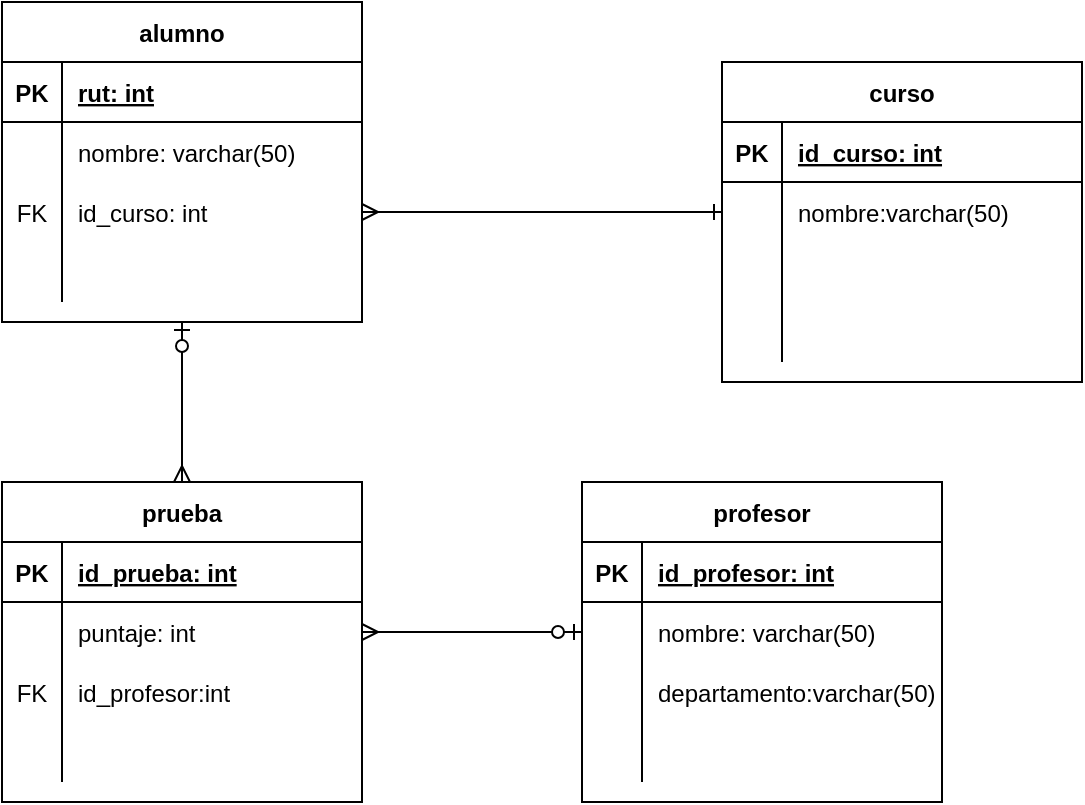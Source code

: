 <mxfile version="13.9.9" type="device"><diagram id="C5RBs43oDa-KdzZeNtuy" name="Page-1"><mxGraphModel dx="868" dy="393" grid="1" gridSize="10" guides="1" tooltips="1" connect="1" arrows="1" fold="1" page="1" pageScale="1" pageWidth="827" pageHeight="1169" math="0" shadow="0"><root><mxCell id="WIyWlLk6GJQsqaUBKTNV-0"/><mxCell id="WIyWlLk6GJQsqaUBKTNV-1" parent="WIyWlLk6GJQsqaUBKTNV-0"/><mxCell id="ZoA5RCvYKVBGBtD6tUts-20" value="alumno" style="shape=table;startSize=30;container=1;collapsible=1;childLayout=tableLayout;fixedRows=1;rowLines=0;fontStyle=1;align=center;resizeLast=1;" vertex="1" parent="WIyWlLk6GJQsqaUBKTNV-1"><mxGeometry x="90" y="30" width="180" height="160" as="geometry"/></mxCell><mxCell id="ZoA5RCvYKVBGBtD6tUts-21" value="" style="shape=partialRectangle;collapsible=0;dropTarget=0;pointerEvents=0;fillColor=none;top=0;left=0;bottom=1;right=0;points=[[0,0.5],[1,0.5]];portConstraint=eastwest;" vertex="1" parent="ZoA5RCvYKVBGBtD6tUts-20"><mxGeometry y="30" width="180" height="30" as="geometry"/></mxCell><mxCell id="ZoA5RCvYKVBGBtD6tUts-22" value="PK" style="shape=partialRectangle;connectable=0;fillColor=none;top=0;left=0;bottom=0;right=0;fontStyle=1;overflow=hidden;" vertex="1" parent="ZoA5RCvYKVBGBtD6tUts-21"><mxGeometry width="30" height="30" as="geometry"/></mxCell><mxCell id="ZoA5RCvYKVBGBtD6tUts-23" value="rut: int" style="shape=partialRectangle;connectable=0;fillColor=none;top=0;left=0;bottom=0;right=0;align=left;spacingLeft=6;fontStyle=5;overflow=hidden;" vertex="1" parent="ZoA5RCvYKVBGBtD6tUts-21"><mxGeometry x="30" width="150" height="30" as="geometry"/></mxCell><mxCell id="ZoA5RCvYKVBGBtD6tUts-24" value="" style="shape=partialRectangle;collapsible=0;dropTarget=0;pointerEvents=0;fillColor=none;top=0;left=0;bottom=0;right=0;points=[[0,0.5],[1,0.5]];portConstraint=eastwest;" vertex="1" parent="ZoA5RCvYKVBGBtD6tUts-20"><mxGeometry y="60" width="180" height="30" as="geometry"/></mxCell><mxCell id="ZoA5RCvYKVBGBtD6tUts-25" value="" style="shape=partialRectangle;connectable=0;fillColor=none;top=0;left=0;bottom=0;right=0;editable=1;overflow=hidden;" vertex="1" parent="ZoA5RCvYKVBGBtD6tUts-24"><mxGeometry width="30" height="30" as="geometry"/></mxCell><mxCell id="ZoA5RCvYKVBGBtD6tUts-26" value="nombre: varchar(50)" style="shape=partialRectangle;connectable=0;fillColor=none;top=0;left=0;bottom=0;right=0;align=left;spacingLeft=6;overflow=hidden;" vertex="1" parent="ZoA5RCvYKVBGBtD6tUts-24"><mxGeometry x="30" width="150" height="30" as="geometry"/></mxCell><mxCell id="ZoA5RCvYKVBGBtD6tUts-27" value="" style="shape=partialRectangle;collapsible=0;dropTarget=0;pointerEvents=0;fillColor=none;top=0;left=0;bottom=0;right=0;points=[[0,0.5],[1,0.5]];portConstraint=eastwest;" vertex="1" parent="ZoA5RCvYKVBGBtD6tUts-20"><mxGeometry y="90" width="180" height="30" as="geometry"/></mxCell><mxCell id="ZoA5RCvYKVBGBtD6tUts-28" value="FK" style="shape=partialRectangle;connectable=0;fillColor=none;top=0;left=0;bottom=0;right=0;editable=1;overflow=hidden;" vertex="1" parent="ZoA5RCvYKVBGBtD6tUts-27"><mxGeometry width="30" height="30" as="geometry"/></mxCell><mxCell id="ZoA5RCvYKVBGBtD6tUts-29" value="id_curso: int" style="shape=partialRectangle;connectable=0;fillColor=none;top=0;left=0;bottom=0;right=0;align=left;spacingLeft=6;overflow=hidden;" vertex="1" parent="ZoA5RCvYKVBGBtD6tUts-27"><mxGeometry x="30" width="150" height="30" as="geometry"/></mxCell><mxCell id="ZoA5RCvYKVBGBtD6tUts-30" value="" style="shape=partialRectangle;collapsible=0;dropTarget=0;pointerEvents=0;fillColor=none;top=0;left=0;bottom=0;right=0;points=[[0,0.5],[1,0.5]];portConstraint=eastwest;" vertex="1" parent="ZoA5RCvYKVBGBtD6tUts-20"><mxGeometry y="120" width="180" height="30" as="geometry"/></mxCell><mxCell id="ZoA5RCvYKVBGBtD6tUts-31" value="" style="shape=partialRectangle;connectable=0;fillColor=none;top=0;left=0;bottom=0;right=0;editable=1;overflow=hidden;" vertex="1" parent="ZoA5RCvYKVBGBtD6tUts-30"><mxGeometry width="30" height="30" as="geometry"/></mxCell><mxCell id="ZoA5RCvYKVBGBtD6tUts-32" value="" style="shape=partialRectangle;connectable=0;fillColor=none;top=0;left=0;bottom=0;right=0;align=left;spacingLeft=6;overflow=hidden;" vertex="1" parent="ZoA5RCvYKVBGBtD6tUts-30"><mxGeometry x="30" width="150" height="30" as="geometry"/></mxCell><mxCell id="ZoA5RCvYKVBGBtD6tUts-33" value="prueba" style="shape=table;startSize=30;container=1;collapsible=1;childLayout=tableLayout;fixedRows=1;rowLines=0;fontStyle=1;align=center;resizeLast=1;" vertex="1" parent="WIyWlLk6GJQsqaUBKTNV-1"><mxGeometry x="90" y="270" width="180" height="160" as="geometry"/></mxCell><mxCell id="ZoA5RCvYKVBGBtD6tUts-34" value="" style="shape=partialRectangle;collapsible=0;dropTarget=0;pointerEvents=0;fillColor=none;top=0;left=0;bottom=1;right=0;points=[[0,0.5],[1,0.5]];portConstraint=eastwest;" vertex="1" parent="ZoA5RCvYKVBGBtD6tUts-33"><mxGeometry y="30" width="180" height="30" as="geometry"/></mxCell><mxCell id="ZoA5RCvYKVBGBtD6tUts-35" value="PK" style="shape=partialRectangle;connectable=0;fillColor=none;top=0;left=0;bottom=0;right=0;fontStyle=1;overflow=hidden;" vertex="1" parent="ZoA5RCvYKVBGBtD6tUts-34"><mxGeometry width="30" height="30" as="geometry"/></mxCell><mxCell id="ZoA5RCvYKVBGBtD6tUts-36" value="id_prueba: int" style="shape=partialRectangle;connectable=0;fillColor=none;top=0;left=0;bottom=0;right=0;align=left;spacingLeft=6;fontStyle=5;overflow=hidden;" vertex="1" parent="ZoA5RCvYKVBGBtD6tUts-34"><mxGeometry x="30" width="150" height="30" as="geometry"/></mxCell><mxCell id="ZoA5RCvYKVBGBtD6tUts-37" value="" style="shape=partialRectangle;collapsible=0;dropTarget=0;pointerEvents=0;fillColor=none;top=0;left=0;bottom=0;right=0;points=[[0,0.5],[1,0.5]];portConstraint=eastwest;" vertex="1" parent="ZoA5RCvYKVBGBtD6tUts-33"><mxGeometry y="60" width="180" height="30" as="geometry"/></mxCell><mxCell id="ZoA5RCvYKVBGBtD6tUts-38" value="" style="shape=partialRectangle;connectable=0;fillColor=none;top=0;left=0;bottom=0;right=0;editable=1;overflow=hidden;" vertex="1" parent="ZoA5RCvYKVBGBtD6tUts-37"><mxGeometry width="30" height="30" as="geometry"/></mxCell><mxCell id="ZoA5RCvYKVBGBtD6tUts-39" value="puntaje: int" style="shape=partialRectangle;connectable=0;fillColor=none;top=0;left=0;bottom=0;right=0;align=left;spacingLeft=6;overflow=hidden;" vertex="1" parent="ZoA5RCvYKVBGBtD6tUts-37"><mxGeometry x="30" width="150" height="30" as="geometry"/></mxCell><mxCell id="ZoA5RCvYKVBGBtD6tUts-40" value="" style="shape=partialRectangle;collapsible=0;dropTarget=0;pointerEvents=0;fillColor=none;top=0;left=0;bottom=0;right=0;points=[[0,0.5],[1,0.5]];portConstraint=eastwest;" vertex="1" parent="ZoA5RCvYKVBGBtD6tUts-33"><mxGeometry y="90" width="180" height="30" as="geometry"/></mxCell><mxCell id="ZoA5RCvYKVBGBtD6tUts-41" value="FK" style="shape=partialRectangle;connectable=0;fillColor=none;top=0;left=0;bottom=0;right=0;editable=1;overflow=hidden;" vertex="1" parent="ZoA5RCvYKVBGBtD6tUts-40"><mxGeometry width="30" height="30" as="geometry"/></mxCell><mxCell id="ZoA5RCvYKVBGBtD6tUts-42" value="id_profesor:int" style="shape=partialRectangle;connectable=0;fillColor=none;top=0;left=0;bottom=0;right=0;align=left;spacingLeft=6;overflow=hidden;" vertex="1" parent="ZoA5RCvYKVBGBtD6tUts-40"><mxGeometry x="30" width="150" height="30" as="geometry"/></mxCell><mxCell id="ZoA5RCvYKVBGBtD6tUts-43" value="" style="shape=partialRectangle;collapsible=0;dropTarget=0;pointerEvents=0;fillColor=none;top=0;left=0;bottom=0;right=0;points=[[0,0.5],[1,0.5]];portConstraint=eastwest;" vertex="1" parent="ZoA5RCvYKVBGBtD6tUts-33"><mxGeometry y="120" width="180" height="30" as="geometry"/></mxCell><mxCell id="ZoA5RCvYKVBGBtD6tUts-44" value="" style="shape=partialRectangle;connectable=0;fillColor=none;top=0;left=0;bottom=0;right=0;editable=1;overflow=hidden;" vertex="1" parent="ZoA5RCvYKVBGBtD6tUts-43"><mxGeometry width="30" height="30" as="geometry"/></mxCell><mxCell id="ZoA5RCvYKVBGBtD6tUts-45" value="" style="shape=partialRectangle;connectable=0;fillColor=none;top=0;left=0;bottom=0;right=0;align=left;spacingLeft=6;overflow=hidden;" vertex="1" parent="ZoA5RCvYKVBGBtD6tUts-43"><mxGeometry x="30" width="150" height="30" as="geometry"/></mxCell><mxCell id="ZoA5RCvYKVBGBtD6tUts-46" value="curso" style="shape=table;startSize=30;container=1;collapsible=1;childLayout=tableLayout;fixedRows=1;rowLines=0;fontStyle=1;align=center;resizeLast=1;" vertex="1" parent="WIyWlLk6GJQsqaUBKTNV-1"><mxGeometry x="450" y="60" width="180" height="160" as="geometry"/></mxCell><mxCell id="ZoA5RCvYKVBGBtD6tUts-47" value="" style="shape=partialRectangle;collapsible=0;dropTarget=0;pointerEvents=0;fillColor=none;top=0;left=0;bottom=1;right=0;points=[[0,0.5],[1,0.5]];portConstraint=eastwest;" vertex="1" parent="ZoA5RCvYKVBGBtD6tUts-46"><mxGeometry y="30" width="180" height="30" as="geometry"/></mxCell><mxCell id="ZoA5RCvYKVBGBtD6tUts-48" value="PK" style="shape=partialRectangle;connectable=0;fillColor=none;top=0;left=0;bottom=0;right=0;fontStyle=1;overflow=hidden;" vertex="1" parent="ZoA5RCvYKVBGBtD6tUts-47"><mxGeometry width="30" height="30" as="geometry"/></mxCell><mxCell id="ZoA5RCvYKVBGBtD6tUts-49" value="id_curso: int" style="shape=partialRectangle;connectable=0;fillColor=none;top=0;left=0;bottom=0;right=0;align=left;spacingLeft=6;fontStyle=5;overflow=hidden;" vertex="1" parent="ZoA5RCvYKVBGBtD6tUts-47"><mxGeometry x="30" width="150" height="30" as="geometry"/></mxCell><mxCell id="ZoA5RCvYKVBGBtD6tUts-50" value="" style="shape=partialRectangle;collapsible=0;dropTarget=0;pointerEvents=0;fillColor=none;top=0;left=0;bottom=0;right=0;points=[[0,0.5],[1,0.5]];portConstraint=eastwest;" vertex="1" parent="ZoA5RCvYKVBGBtD6tUts-46"><mxGeometry y="60" width="180" height="30" as="geometry"/></mxCell><mxCell id="ZoA5RCvYKVBGBtD6tUts-51" value="" style="shape=partialRectangle;connectable=0;fillColor=none;top=0;left=0;bottom=0;right=0;editable=1;overflow=hidden;" vertex="1" parent="ZoA5RCvYKVBGBtD6tUts-50"><mxGeometry width="30" height="30" as="geometry"/></mxCell><mxCell id="ZoA5RCvYKVBGBtD6tUts-52" value="nombre:varchar(50)" style="shape=partialRectangle;connectable=0;fillColor=none;top=0;left=0;bottom=0;right=0;align=left;spacingLeft=6;overflow=hidden;" vertex="1" parent="ZoA5RCvYKVBGBtD6tUts-50"><mxGeometry x="30" width="150" height="30" as="geometry"/></mxCell><mxCell id="ZoA5RCvYKVBGBtD6tUts-53" value="" style="shape=partialRectangle;collapsible=0;dropTarget=0;pointerEvents=0;fillColor=none;top=0;left=0;bottom=0;right=0;points=[[0,0.5],[1,0.5]];portConstraint=eastwest;" vertex="1" parent="ZoA5RCvYKVBGBtD6tUts-46"><mxGeometry y="90" width="180" height="30" as="geometry"/></mxCell><mxCell id="ZoA5RCvYKVBGBtD6tUts-54" value="" style="shape=partialRectangle;connectable=0;fillColor=none;top=0;left=0;bottom=0;right=0;editable=1;overflow=hidden;" vertex="1" parent="ZoA5RCvYKVBGBtD6tUts-53"><mxGeometry width="30" height="30" as="geometry"/></mxCell><mxCell id="ZoA5RCvYKVBGBtD6tUts-55" value="" style="shape=partialRectangle;connectable=0;fillColor=none;top=0;left=0;bottom=0;right=0;align=left;spacingLeft=6;overflow=hidden;" vertex="1" parent="ZoA5RCvYKVBGBtD6tUts-53"><mxGeometry x="30" width="150" height="30" as="geometry"/></mxCell><mxCell id="ZoA5RCvYKVBGBtD6tUts-56" value="" style="shape=partialRectangle;collapsible=0;dropTarget=0;pointerEvents=0;fillColor=none;top=0;left=0;bottom=0;right=0;points=[[0,0.5],[1,0.5]];portConstraint=eastwest;" vertex="1" parent="ZoA5RCvYKVBGBtD6tUts-46"><mxGeometry y="120" width="180" height="30" as="geometry"/></mxCell><mxCell id="ZoA5RCvYKVBGBtD6tUts-57" value="" style="shape=partialRectangle;connectable=0;fillColor=none;top=0;left=0;bottom=0;right=0;editable=1;overflow=hidden;" vertex="1" parent="ZoA5RCvYKVBGBtD6tUts-56"><mxGeometry width="30" height="30" as="geometry"/></mxCell><mxCell id="ZoA5RCvYKVBGBtD6tUts-58" value="" style="shape=partialRectangle;connectable=0;fillColor=none;top=0;left=0;bottom=0;right=0;align=left;spacingLeft=6;overflow=hidden;" vertex="1" parent="ZoA5RCvYKVBGBtD6tUts-56"><mxGeometry x="30" width="150" height="30" as="geometry"/></mxCell><mxCell id="ZoA5RCvYKVBGBtD6tUts-59" style="edgeStyle=orthogonalEdgeStyle;rounded=0;orthogonalLoop=1;jettySize=auto;html=1;exitX=1;exitY=0.5;exitDx=0;exitDy=0;entryX=0;entryY=0.5;entryDx=0;entryDy=0;endArrow=ERone;endFill=0;startArrow=ERmany;startFill=0;" edge="1" parent="WIyWlLk6GJQsqaUBKTNV-1" source="ZoA5RCvYKVBGBtD6tUts-27" target="ZoA5RCvYKVBGBtD6tUts-50"><mxGeometry relative="1" as="geometry"/></mxCell><mxCell id="ZoA5RCvYKVBGBtD6tUts-60" style="edgeStyle=orthogonalEdgeStyle;rounded=0;orthogonalLoop=1;jettySize=auto;html=1;exitX=0.5;exitY=1;exitDx=0;exitDy=0;entryX=0.5;entryY=0;entryDx=0;entryDy=0;endArrow=ERmany;endFill=0;startArrow=ERzeroToOne;startFill=1;" edge="1" parent="WIyWlLk6GJQsqaUBKTNV-1" source="ZoA5RCvYKVBGBtD6tUts-20" target="ZoA5RCvYKVBGBtD6tUts-33"><mxGeometry relative="1" as="geometry"><mxPoint x="200" y="204" as="sourcePoint"/><mxPoint x="300" y="174" as="targetPoint"/></mxGeometry></mxCell><mxCell id="ZoA5RCvYKVBGBtD6tUts-61" value="profesor" style="shape=table;startSize=30;container=1;collapsible=1;childLayout=tableLayout;fixedRows=1;rowLines=0;fontStyle=1;align=center;resizeLast=1;" vertex="1" parent="WIyWlLk6GJQsqaUBKTNV-1"><mxGeometry x="380" y="270" width="180" height="160" as="geometry"/></mxCell><mxCell id="ZoA5RCvYKVBGBtD6tUts-62" value="" style="shape=partialRectangle;collapsible=0;dropTarget=0;pointerEvents=0;fillColor=none;top=0;left=0;bottom=1;right=0;points=[[0,0.5],[1,0.5]];portConstraint=eastwest;" vertex="1" parent="ZoA5RCvYKVBGBtD6tUts-61"><mxGeometry y="30" width="180" height="30" as="geometry"/></mxCell><mxCell id="ZoA5RCvYKVBGBtD6tUts-63" value="PK" style="shape=partialRectangle;connectable=0;fillColor=none;top=0;left=0;bottom=0;right=0;fontStyle=1;overflow=hidden;" vertex="1" parent="ZoA5RCvYKVBGBtD6tUts-62"><mxGeometry width="30" height="30" as="geometry"/></mxCell><mxCell id="ZoA5RCvYKVBGBtD6tUts-64" value="id_profesor: int" style="shape=partialRectangle;connectable=0;fillColor=none;top=0;left=0;bottom=0;right=0;align=left;spacingLeft=6;fontStyle=5;overflow=hidden;" vertex="1" parent="ZoA5RCvYKVBGBtD6tUts-62"><mxGeometry x="30" width="150" height="30" as="geometry"/></mxCell><mxCell id="ZoA5RCvYKVBGBtD6tUts-65" value="" style="shape=partialRectangle;collapsible=0;dropTarget=0;pointerEvents=0;fillColor=none;top=0;left=0;bottom=0;right=0;points=[[0,0.5],[1,0.5]];portConstraint=eastwest;" vertex="1" parent="ZoA5RCvYKVBGBtD6tUts-61"><mxGeometry y="60" width="180" height="30" as="geometry"/></mxCell><mxCell id="ZoA5RCvYKVBGBtD6tUts-66" value="" style="shape=partialRectangle;connectable=0;fillColor=none;top=0;left=0;bottom=0;right=0;editable=1;overflow=hidden;" vertex="1" parent="ZoA5RCvYKVBGBtD6tUts-65"><mxGeometry width="30" height="30" as="geometry"/></mxCell><mxCell id="ZoA5RCvYKVBGBtD6tUts-67" value="nombre: varchar(50)" style="shape=partialRectangle;connectable=0;fillColor=none;top=0;left=0;bottom=0;right=0;align=left;spacingLeft=6;overflow=hidden;" vertex="1" parent="ZoA5RCvYKVBGBtD6tUts-65"><mxGeometry x="30" width="150" height="30" as="geometry"/></mxCell><mxCell id="ZoA5RCvYKVBGBtD6tUts-68" value="" style="shape=partialRectangle;collapsible=0;dropTarget=0;pointerEvents=0;fillColor=none;top=0;left=0;bottom=0;right=0;points=[[0,0.5],[1,0.5]];portConstraint=eastwest;" vertex="1" parent="ZoA5RCvYKVBGBtD6tUts-61"><mxGeometry y="90" width="180" height="30" as="geometry"/></mxCell><mxCell id="ZoA5RCvYKVBGBtD6tUts-69" value="" style="shape=partialRectangle;connectable=0;fillColor=none;top=0;left=0;bottom=0;right=0;editable=1;overflow=hidden;" vertex="1" parent="ZoA5RCvYKVBGBtD6tUts-68"><mxGeometry width="30" height="30" as="geometry"/></mxCell><mxCell id="ZoA5RCvYKVBGBtD6tUts-70" value="departamento:varchar(50)" style="shape=partialRectangle;connectable=0;fillColor=none;top=0;left=0;bottom=0;right=0;align=left;spacingLeft=6;overflow=hidden;" vertex="1" parent="ZoA5RCvYKVBGBtD6tUts-68"><mxGeometry x="30" width="150" height="30" as="geometry"/></mxCell><mxCell id="ZoA5RCvYKVBGBtD6tUts-71" value="" style="shape=partialRectangle;collapsible=0;dropTarget=0;pointerEvents=0;fillColor=none;top=0;left=0;bottom=0;right=0;points=[[0,0.5],[1,0.5]];portConstraint=eastwest;" vertex="1" parent="ZoA5RCvYKVBGBtD6tUts-61"><mxGeometry y="120" width="180" height="30" as="geometry"/></mxCell><mxCell id="ZoA5RCvYKVBGBtD6tUts-72" value="" style="shape=partialRectangle;connectable=0;fillColor=none;top=0;left=0;bottom=0;right=0;editable=1;overflow=hidden;" vertex="1" parent="ZoA5RCvYKVBGBtD6tUts-71"><mxGeometry width="30" height="30" as="geometry"/></mxCell><mxCell id="ZoA5RCvYKVBGBtD6tUts-73" value="" style="shape=partialRectangle;connectable=0;fillColor=none;top=0;left=0;bottom=0;right=0;align=left;spacingLeft=6;overflow=hidden;" vertex="1" parent="ZoA5RCvYKVBGBtD6tUts-71"><mxGeometry x="30" width="150" height="30" as="geometry"/></mxCell><mxCell id="ZoA5RCvYKVBGBtD6tUts-74" style="edgeStyle=orthogonalEdgeStyle;rounded=0;orthogonalLoop=1;jettySize=auto;html=1;exitX=1;exitY=0.5;exitDx=0;exitDy=0;entryX=0;entryY=0.5;entryDx=0;entryDy=0;startArrow=ERmany;startFill=0;endArrow=ERzeroToOne;endFill=1;" edge="1" parent="WIyWlLk6GJQsqaUBKTNV-1" source="ZoA5RCvYKVBGBtD6tUts-37" target="ZoA5RCvYKVBGBtD6tUts-65"><mxGeometry relative="1" as="geometry"/></mxCell></root></mxGraphModel></diagram></mxfile>